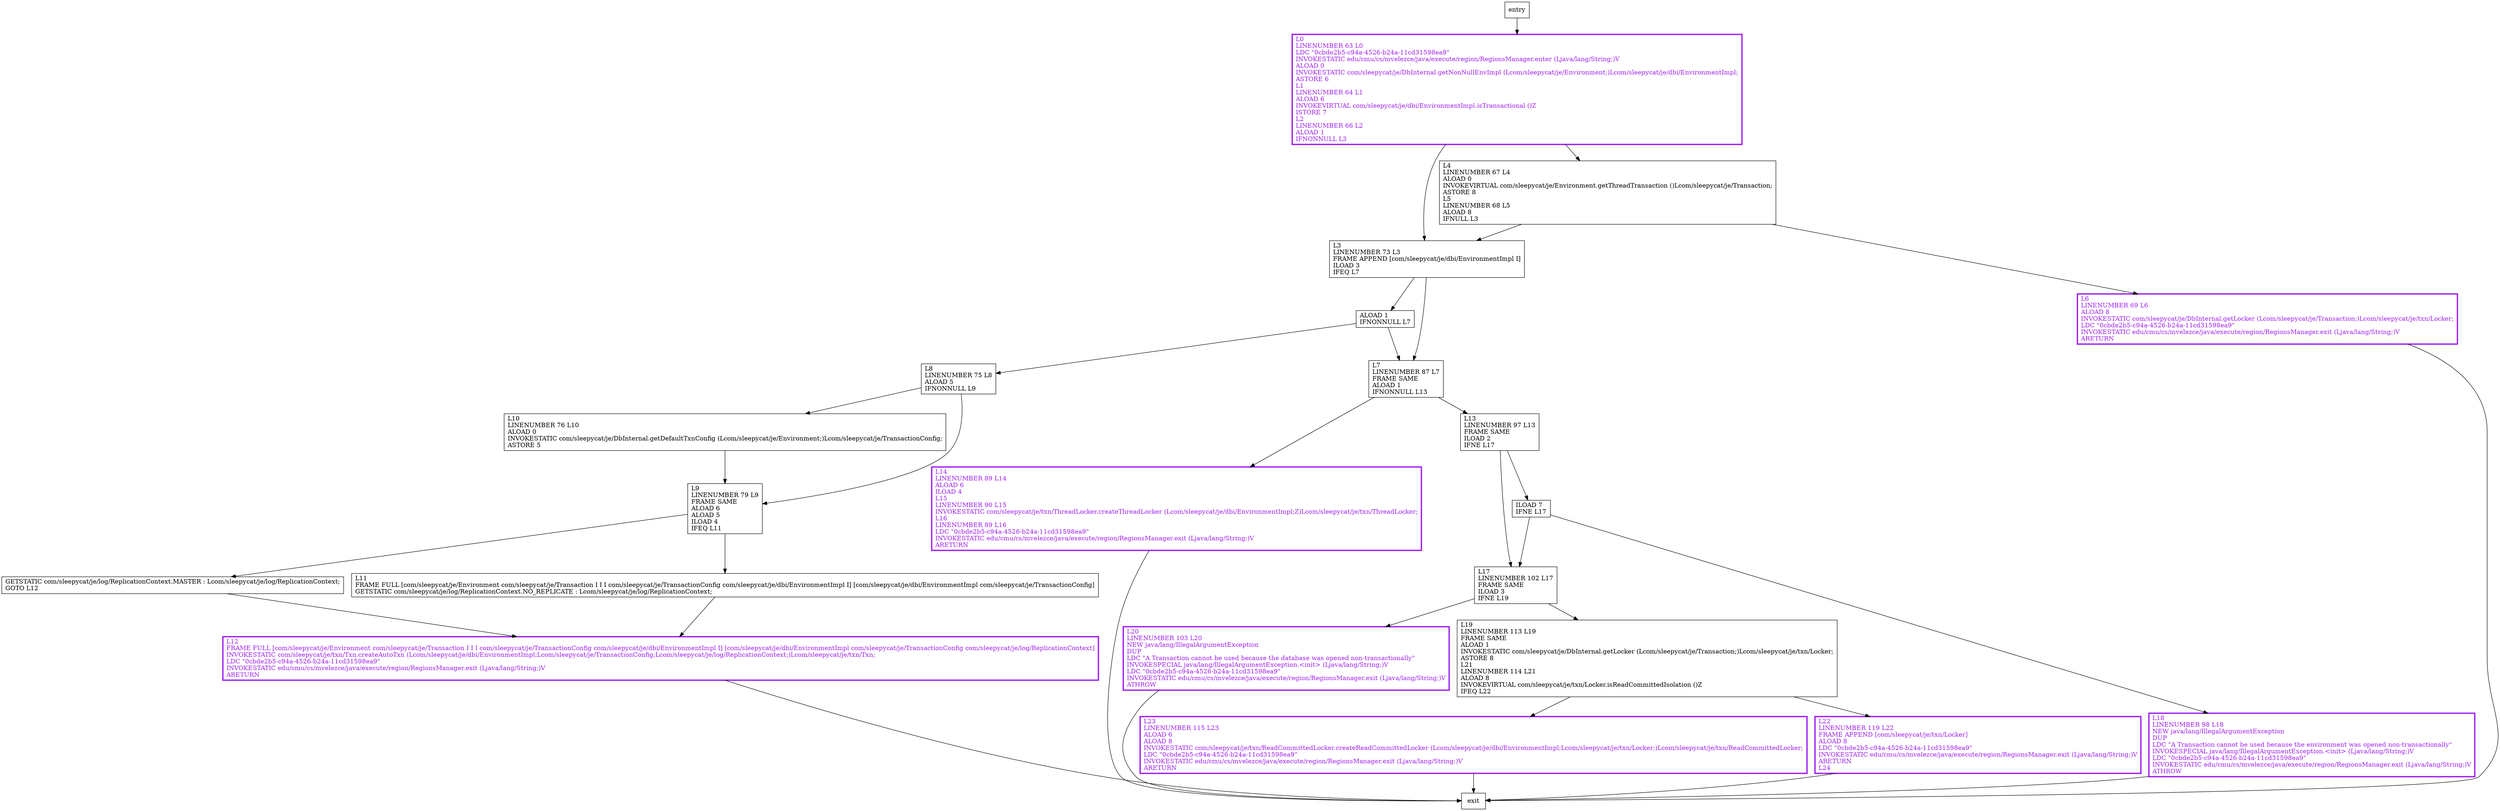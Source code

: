 digraph getWritableLocker {
node [shape=record];
1542430916 [label="L17\lLINENUMBER 102 L17\lFRAME SAME\lILOAD 3\lIFNE L19\l"];
803057562 [label="ILOAD 7\lIFNE L17\l"];
276006458 [label="L8\lLINENUMBER 75 L8\lALOAD 5\lIFNONNULL L9\l"];
2105578709 [label="GETSTATIC com/sleepycat/je/log/ReplicationContext.MASTER : Lcom/sleepycat/je/log/ReplicationContext;\lGOTO L12\l"];
601605637 [label="L10\lLINENUMBER 76 L10\lALOAD 0\lINVOKESTATIC com/sleepycat/je/DbInternal.getDefaultTxnConfig (Lcom/sleepycat/je/Environment;)Lcom/sleepycat/je/TransactionConfig;\lASTORE 5\l"];
662947016 [label="L14\lLINENUMBER 89 L14\lALOAD 6\lILOAD 4\lL15\lLINENUMBER 90 L15\lINVOKESTATIC com/sleepycat/je/txn/ThreadLocker.createThreadLocker (Lcom/sleepycat/je/dbi/EnvironmentImpl;Z)Lcom/sleepycat/je/txn/ThreadLocker;\lL16\lLINENUMBER 89 L16\lLDC \"0cbde2b5-c94a-4526-b24a-11cd31598ea9\"\lINVOKESTATIC edu/cmu/cs/mvelezce/java/execute/region/RegionsManager.exit (Ljava/lang/String;)V\lARETURN\l"];
1892275010 [label="L4\lLINENUMBER 67 L4\lALOAD 0\lINVOKEVIRTUAL com/sleepycat/je/Environment.getThreadTransaction ()Lcom/sleepycat/je/Transaction;\lASTORE 8\lL5\lLINENUMBER 68 L5\lALOAD 8\lIFNULL L3\l"];
773723000 [label="ALOAD 1\lIFNONNULL L7\l"];
1881893738 [label="L9\lLINENUMBER 79 L9\lFRAME SAME\lALOAD 6\lALOAD 5\lILOAD 4\lIFEQ L11\l"];
1583143633 [label="L13\lLINENUMBER 97 L13\lFRAME SAME\lILOAD 2\lIFNE L17\l"];
146550268 [label="L20\lLINENUMBER 103 L20\lNEW java/lang/IllegalArgumentException\lDUP\lLDC \"A Transaction cannot be used because the database was opened non-transactionally\"\lINVOKESPECIAL java/lang/IllegalArgumentException.\<init\> (Ljava/lang/String;)V\lLDC \"0cbde2b5-c94a-4526-b24a-11cd31598ea9\"\lINVOKESTATIC edu/cmu/cs/mvelezce/java/execute/region/RegionsManager.exit (Ljava/lang/String;)V\lATHROW\l"];
1348309147 [label="L23\lLINENUMBER 115 L23\lALOAD 6\lALOAD 8\lINVOKESTATIC com/sleepycat/je/txn/ReadCommittedLocker.createReadCommittedLocker (Lcom/sleepycat/je/dbi/EnvironmentImpl;Lcom/sleepycat/je/txn/Locker;)Lcom/sleepycat/je/txn/ReadCommittedLocker;\lLDC \"0cbde2b5-c94a-4526-b24a-11cd31598ea9\"\lINVOKESTATIC edu/cmu/cs/mvelezce/java/execute/region/RegionsManager.exit (Ljava/lang/String;)V\lARETURN\l"];
373398317 [label="L18\lLINENUMBER 98 L18\lNEW java/lang/IllegalArgumentException\lDUP\lLDC \"A Transaction cannot be used because the environment was opened non-transactionally\"\lINVOKESPECIAL java/lang/IllegalArgumentException.\<init\> (Ljava/lang/String;)V\lLDC \"0cbde2b5-c94a-4526-b24a-11cd31598ea9\"\lINVOKESTATIC edu/cmu/cs/mvelezce/java/execute/region/RegionsManager.exit (Ljava/lang/String;)V\lATHROW\l"];
1898305550 [label="L3\lLINENUMBER 73 L3\lFRAME APPEND [com/sleepycat/je/dbi/EnvironmentImpl I]\lILOAD 3\lIFEQ L7\l"];
1614814985 [label="L6\lLINENUMBER 69 L6\lALOAD 8\lINVOKESTATIC com/sleepycat/je/DbInternal.getLocker (Lcom/sleepycat/je/Transaction;)Lcom/sleepycat/je/txn/Locker;\lLDC \"0cbde2b5-c94a-4526-b24a-11cd31598ea9\"\lINVOKESTATIC edu/cmu/cs/mvelezce/java/execute/region/RegionsManager.exit (Ljava/lang/String;)V\lARETURN\l"];
193158861 [label="L0\lLINENUMBER 63 L0\lLDC \"0cbde2b5-c94a-4526-b24a-11cd31598ea9\"\lINVOKESTATIC edu/cmu/cs/mvelezce/java/execute/region/RegionsManager.enter (Ljava/lang/String;)V\lALOAD 0\lINVOKESTATIC com/sleepycat/je/DbInternal.getNonNullEnvImpl (Lcom/sleepycat/je/Environment;)Lcom/sleepycat/je/dbi/EnvironmentImpl;\lASTORE 6\lL1\lLINENUMBER 64 L1\lALOAD 6\lINVOKEVIRTUAL com/sleepycat/je/dbi/EnvironmentImpl.isTransactional ()Z\lISTORE 7\lL2\lLINENUMBER 66 L2\lALOAD 1\lIFNONNULL L3\l"];
1247801870 [label="L22\lLINENUMBER 119 L22\lFRAME APPEND [com/sleepycat/je/txn/Locker]\lALOAD 8\lLDC \"0cbde2b5-c94a-4526-b24a-11cd31598ea9\"\lINVOKESTATIC edu/cmu/cs/mvelezce/java/execute/region/RegionsManager.exit (Ljava/lang/String;)V\lARETURN\lL24\l"];
1900977929 [label="L11\lFRAME FULL [com/sleepycat/je/Environment com/sleepycat/je/Transaction I I I com/sleepycat/je/TransactionConfig com/sleepycat/je/dbi/EnvironmentImpl I] [com/sleepycat/je/dbi/EnvironmentImpl com/sleepycat/je/TransactionConfig]\lGETSTATIC com/sleepycat/je/log/ReplicationContext.NO_REPLICATE : Lcom/sleepycat/je/log/ReplicationContext;\l"];
787698022 [label="L19\lLINENUMBER 113 L19\lFRAME SAME\lALOAD 1\lINVOKESTATIC com/sleepycat/je/DbInternal.getLocker (Lcom/sleepycat/je/Transaction;)Lcom/sleepycat/je/txn/Locker;\lASTORE 8\lL21\lLINENUMBER 114 L21\lALOAD 8\lINVOKEVIRTUAL com/sleepycat/je/txn/Locker.isReadCommittedIsolation ()Z\lIFEQ L22\l"];
1898201338 [label="L7\lLINENUMBER 87 L7\lFRAME SAME\lALOAD 1\lIFNONNULL L13\l"];
1519770225 [label="L12\lFRAME FULL [com/sleepycat/je/Environment com/sleepycat/je/Transaction I I I com/sleepycat/je/TransactionConfig com/sleepycat/je/dbi/EnvironmentImpl I] [com/sleepycat/je/dbi/EnvironmentImpl com/sleepycat/je/TransactionConfig com/sleepycat/je/log/ReplicationContext]\lINVOKESTATIC com/sleepycat/je/txn/Txn.createAutoTxn (Lcom/sleepycat/je/dbi/EnvironmentImpl;Lcom/sleepycat/je/TransactionConfig;Lcom/sleepycat/je/log/ReplicationContext;)Lcom/sleepycat/je/txn/Txn;\lLDC \"0cbde2b5-c94a-4526-b24a-11cd31598ea9\"\lINVOKESTATIC edu/cmu/cs/mvelezce/java/execute/region/RegionsManager.exit (Ljava/lang/String;)V\lARETURN\l"];
entry;
exit;
1542430916 -> 787698022
1542430916 -> 146550268
803057562 -> 1542430916
803057562 -> 373398317
276006458 -> 601605637
276006458 -> 1881893738
2105578709 -> 1519770225
601605637 -> 1881893738
662947016 -> exit
1892275010 -> 1614814985
1892275010 -> 1898305550
773723000 -> 276006458
773723000 -> 1898201338
1881893738 -> 2105578709
1881893738 -> 1900977929
1583143633 -> 1542430916
1583143633 -> 803057562
146550268 -> exit
1348309147 -> exit
entry -> 193158861
373398317 -> exit
1898305550 -> 773723000
1898305550 -> 1898201338
1614814985 -> exit
193158861 -> 1898305550
193158861 -> 1892275010
1247801870 -> exit
1900977929 -> 1519770225
787698022 -> 1247801870
787698022 -> 1348309147
1898201338 -> 662947016
1898201338 -> 1583143633
1519770225 -> exit
373398317[fontcolor="purple", penwidth=3, color="purple"];
1614814985[fontcolor="purple", penwidth=3, color="purple"];
193158861[fontcolor="purple", penwidth=3, color="purple"];
1247801870[fontcolor="purple", penwidth=3, color="purple"];
662947016[fontcolor="purple", penwidth=3, color="purple"];
146550268[fontcolor="purple", penwidth=3, color="purple"];
1348309147[fontcolor="purple", penwidth=3, color="purple"];
1519770225[fontcolor="purple", penwidth=3, color="purple"];
}
